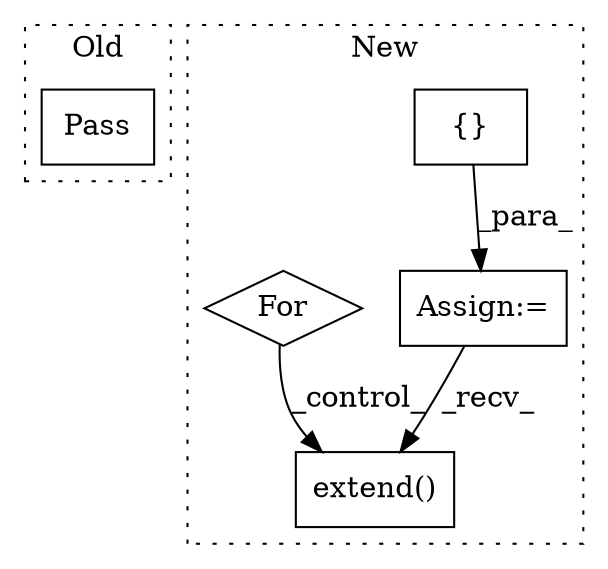 digraph G {
subgraph cluster0 {
1 [label="Pass" a="62" s="3766" l="4" shape="box"];
label = "Old";
style="dotted";
}
subgraph cluster1 {
2 [label="extend()" a="75" s="4701,4775" l="23,1" shape="box"];
3 [label="{}" a="59" s="4417,4417" l="2,1" shape="box"];
4 [label="Assign:=" a="68" s="4414" l="3" shape="box"];
5 [label="For" a="107" s="4424,4502" l="4,10" shape="diamond"];
label = "New";
style="dotted";
}
3 -> 4 [label="_para_"];
4 -> 2 [label="_recv_"];
5 -> 2 [label="_control_"];
}